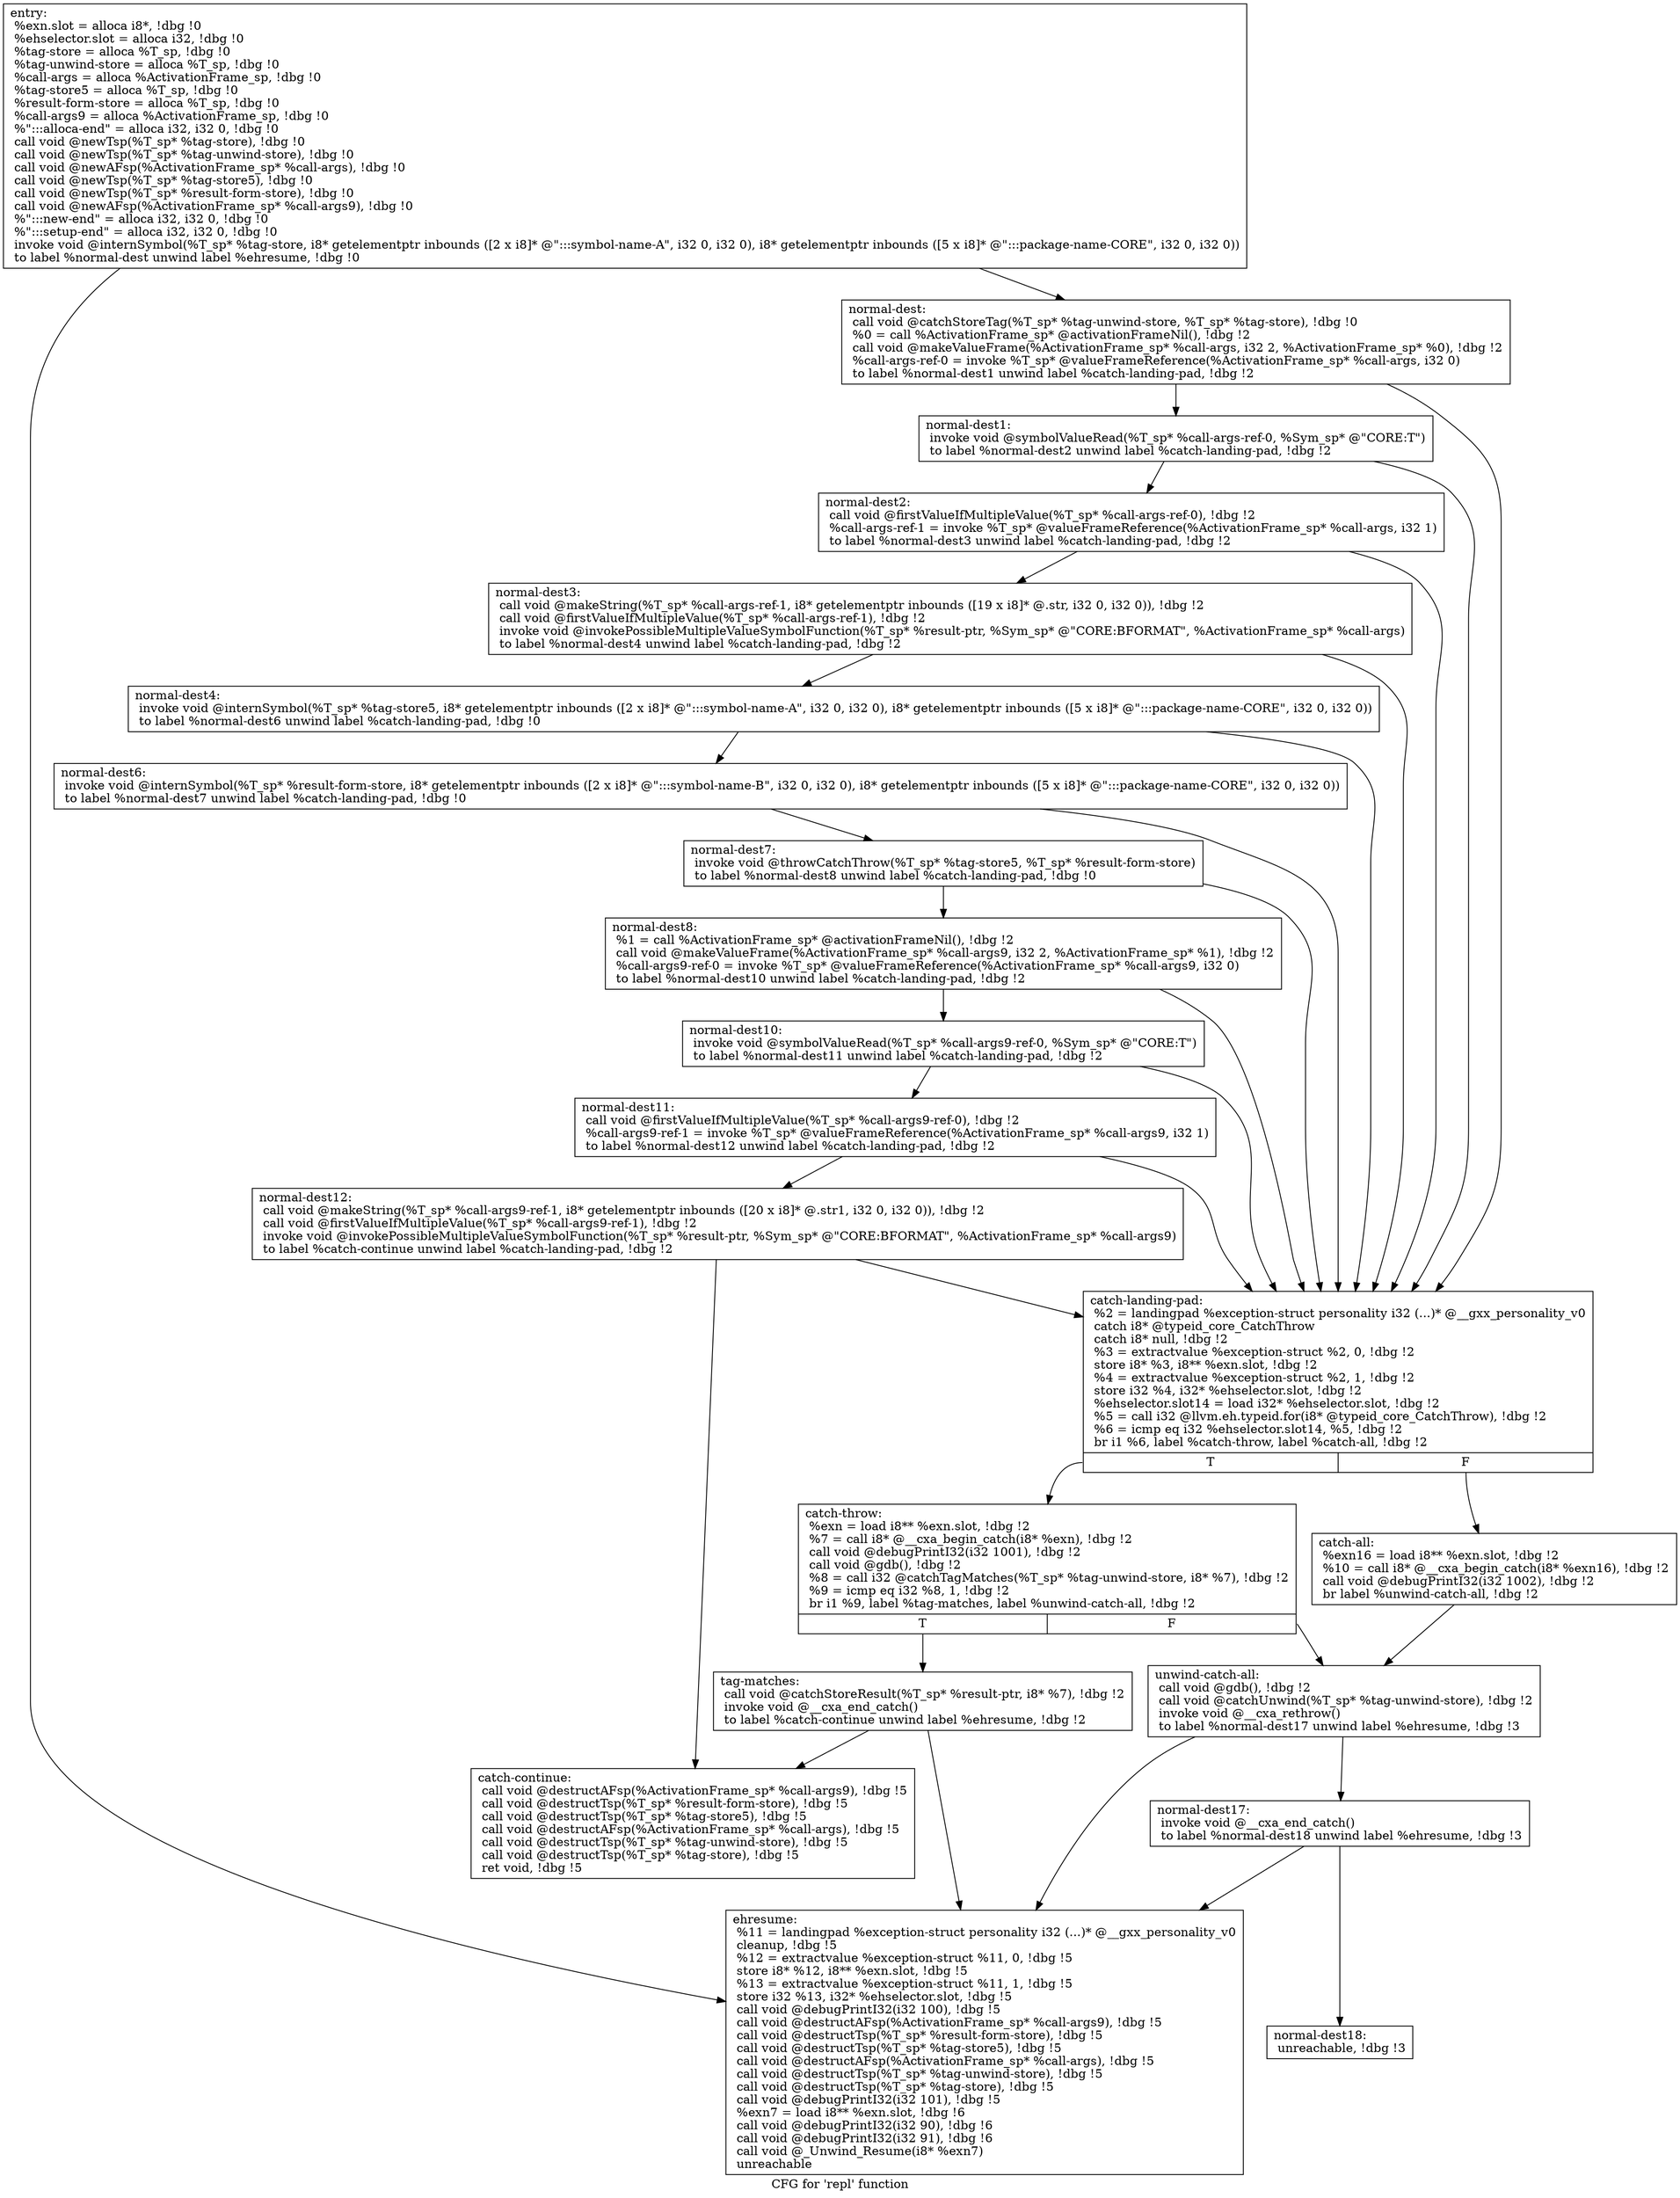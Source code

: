 digraph "CFG for 'repl' function" {
	label="CFG for 'repl' function";

	Node0x7f8f43408120 [shape=record,label="{entry:\l  %exn.slot = alloca i8*, !dbg !0\l  %ehselector.slot = alloca i32, !dbg !0\l  %tag-store = alloca %T_sp, !dbg !0\l  %tag-unwind-store = alloca %T_sp, !dbg !0\l  %call-args = alloca %ActivationFrame_sp, !dbg !0\l  %tag-store5 = alloca %T_sp, !dbg !0\l  %result-form-store = alloca %T_sp, !dbg !0\l  %call-args9 = alloca %ActivationFrame_sp, !dbg !0\l  %\":::alloca-end\" = alloca i32, i32 0, !dbg !0\l  call void @newTsp(%T_sp* %tag-store), !dbg !0\l  call void @newTsp(%T_sp* %tag-unwind-store), !dbg !0\l  call void @newAFsp(%ActivationFrame_sp* %call-args), !dbg !0\l  call void @newTsp(%T_sp* %tag-store5), !dbg !0\l  call void @newTsp(%T_sp* %result-form-store), !dbg !0\l  call void @newAFsp(%ActivationFrame_sp* %call-args9), !dbg !0\l  %\":::new-end\" = alloca i32, i32 0, !dbg !0\l  %\":::setup-end\" = alloca i32, i32 0, !dbg !0\l  invoke void @internSymbol(%T_sp* %tag-store, i8* getelementptr inbounds ([2 x i8]* @\":::symbol-name-A\", i32 0, i32 0), i8* getelementptr inbounds ([5 x i8]* @\":::package-name-CORE\", i32 0, i32 0))\l          to label %normal-dest unwind label %ehresume, !dbg !0\l}"];
	Node0x7f8f43408120 -> Node0x7f8f43408170;
	Node0x7f8f43408120 -> Node0x7f8f43410c70;
	Node0x7f8f43408170 [shape=record,label="{normal-dest:                                      \l  call void @catchStoreTag(%T_sp* %tag-unwind-store, %T_sp* %tag-store), !dbg !0\l  %0 = call %ActivationFrame_sp* @activationFrameNil(), !dbg !2\l  call void @makeValueFrame(%ActivationFrame_sp* %call-args, i32 2, %ActivationFrame_sp* %0), !dbg !2\l  %call-args-ref-0 = invoke %T_sp* @valueFrameReference(%ActivationFrame_sp* %call-args, i32 0)\l          to label %normal-dest1 unwind label %catch-landing-pad, !dbg !2\l}"];
	Node0x7f8f43408170 -> Node0x7f8f434081c0;
	Node0x7f8f43408170 -> Node0x7f8f434109f0;
	Node0x7f8f434081c0 [shape=record,label="{normal-dest1:                                     \l  invoke void @symbolValueRead(%T_sp* %call-args-ref-0, %Sym_sp* @\"CORE:T\")\l          to label %normal-dest2 unwind label %catch-landing-pad, !dbg !2\l}"];
	Node0x7f8f434081c0 -> Node0x7f8f43408210;
	Node0x7f8f434081c0 -> Node0x7f8f434109f0;
	Node0x7f8f43408210 [shape=record,label="{normal-dest2:                                     \l  call void @firstValueIfMultipleValue(%T_sp* %call-args-ref-0), !dbg !2\l  %call-args-ref-1 = invoke %T_sp* @valueFrameReference(%ActivationFrame_sp* %call-args, i32 1)\l          to label %normal-dest3 unwind label %catch-landing-pad, !dbg !2\l}"];
	Node0x7f8f43408210 -> Node0x7f8f43410770;
	Node0x7f8f43408210 -> Node0x7f8f434109f0;
	Node0x7f8f43410770 [shape=record,label="{normal-dest3:                                     \l  call void @makeString(%T_sp* %call-args-ref-1, i8* getelementptr inbounds ([19 x i8]* @.str, i32 0, i32 0)), !dbg !2\l  call void @firstValueIfMultipleValue(%T_sp* %call-args-ref-1), !dbg !2\l  invoke void @invokePossibleMultipleValueSymbolFunction(%T_sp* %result-ptr, %Sym_sp* @\"CORE:BFORMAT\", %ActivationFrame_sp* %call-args)\l          to label %normal-dest4 unwind label %catch-landing-pad, !dbg !2\l}"];
	Node0x7f8f43410770 -> Node0x7f8f434107c0;
	Node0x7f8f43410770 -> Node0x7f8f434109f0;
	Node0x7f8f434107c0 [shape=record,label="{normal-dest4:                                     \l  invoke void @internSymbol(%T_sp* %tag-store5, i8* getelementptr inbounds ([2 x i8]* @\":::symbol-name-A\", i32 0, i32 0), i8* getelementptr inbounds ([5 x i8]* @\":::package-name-CORE\", i32 0, i32 0))\l          to label %normal-dest6 unwind label %catch-landing-pad, !dbg !0\l}"];
	Node0x7f8f434107c0 -> Node0x7f8f43410810;
	Node0x7f8f434107c0 -> Node0x7f8f434109f0;
	Node0x7f8f43410810 [shape=record,label="{normal-dest6:                                     \l  invoke void @internSymbol(%T_sp* %result-form-store, i8* getelementptr inbounds ([2 x i8]* @\":::symbol-name-B\", i32 0, i32 0), i8* getelementptr inbounds ([5 x i8]* @\":::package-name-CORE\", i32 0, i32 0))\l          to label %normal-dest7 unwind label %catch-landing-pad, !dbg !0\l}"];
	Node0x7f8f43410810 -> Node0x7f8f43410860;
	Node0x7f8f43410810 -> Node0x7f8f434109f0;
	Node0x7f8f43410860 [shape=record,label="{normal-dest7:                                     \l  invoke void @throwCatchThrow(%T_sp* %tag-store5, %T_sp* %result-form-store)\l          to label %normal-dest8 unwind label %catch-landing-pad, !dbg !0\l}"];
	Node0x7f8f43410860 -> Node0x7f8f434108b0;
	Node0x7f8f43410860 -> Node0x7f8f434109f0;
	Node0x7f8f434108b0 [shape=record,label="{normal-dest8:                                     \l  %1 = call %ActivationFrame_sp* @activationFrameNil(), !dbg !2\l  call void @makeValueFrame(%ActivationFrame_sp* %call-args9, i32 2, %ActivationFrame_sp* %1), !dbg !2\l  %call-args9-ref-0 = invoke %T_sp* @valueFrameReference(%ActivationFrame_sp* %call-args9, i32 0)\l          to label %normal-dest10 unwind label %catch-landing-pad, !dbg !2\l}"];
	Node0x7f8f434108b0 -> Node0x7f8f43410900;
	Node0x7f8f434108b0 -> Node0x7f8f434109f0;
	Node0x7f8f43410900 [shape=record,label="{normal-dest10:                                    \l  invoke void @symbolValueRead(%T_sp* %call-args9-ref-0, %Sym_sp* @\"CORE:T\")\l          to label %normal-dest11 unwind label %catch-landing-pad, !dbg !2\l}"];
	Node0x7f8f43410900 -> Node0x7f8f43410950;
	Node0x7f8f43410900 -> Node0x7f8f434109f0;
	Node0x7f8f43410950 [shape=record,label="{normal-dest11:                                    \l  call void @firstValueIfMultipleValue(%T_sp* %call-args9-ref-0), !dbg !2\l  %call-args9-ref-1 = invoke %T_sp* @valueFrameReference(%ActivationFrame_sp* %call-args9, i32 1)\l          to label %normal-dest12 unwind label %catch-landing-pad, !dbg !2\l}"];
	Node0x7f8f43410950 -> Node0x7f8f434109a0;
	Node0x7f8f43410950 -> Node0x7f8f434109f0;
	Node0x7f8f434109a0 [shape=record,label="{normal-dest12:                                    \l  call void @makeString(%T_sp* %call-args9-ref-1, i8* getelementptr inbounds ([20 x i8]* @.str1, i32 0, i32 0)), !dbg !2\l  call void @firstValueIfMultipleValue(%T_sp* %call-args9-ref-1), !dbg !2\l  invoke void @invokePossibleMultipleValueSymbolFunction(%T_sp* %result-ptr, %Sym_sp* @\"CORE:BFORMAT\", %ActivationFrame_sp* %call-args9)\l          to label %catch-continue unwind label %catch-landing-pad, !dbg !2\l}"];
	Node0x7f8f434109a0 -> Node0x7f8f43410c20;
	Node0x7f8f434109a0 -> Node0x7f8f434109f0;
	Node0x7f8f434109f0 [shape=record,label="{catch-landing-pad:                                \l  %2 = landingpad %exception-struct personality i32 (...)* @__gxx_personality_v0\l          catch i8* @typeid_core_CatchThrow\l          catch i8* null, !dbg !2\l  %3 = extractvalue %exception-struct %2, 0, !dbg !2\l  store i8* %3, i8** %exn.slot, !dbg !2\l  %4 = extractvalue %exception-struct %2, 1, !dbg !2\l  store i32 %4, i32* %ehselector.slot, !dbg !2\l  %ehselector.slot14 = load i32* %ehselector.slot, !dbg !2\l  %5 = call i32 @llvm.eh.typeid.for(i8* @typeid_core_CatchThrow), !dbg !2\l  %6 = icmp eq i32 %ehselector.slot14, %5, !dbg !2\l  br i1 %6, label %catch-throw, label %catch-all, !dbg !2\l|{<s0>T|<s1>F}}"];
	Node0x7f8f434109f0:s0 -> Node0x7f8f43410a40;
	Node0x7f8f434109f0:s1 -> Node0x7f8f43410ae0;
	Node0x7f8f43410a40 [shape=record,label="{catch-throw:                                      \l  %exn = load i8** %exn.slot, !dbg !2\l  %7 = call i8* @__cxa_begin_catch(i8* %exn), !dbg !2\l  call void @debugPrintI32(i32 1001), !dbg !2\l  call void @gdb(), !dbg !2\l  %8 = call i32 @catchTagMatches(%T_sp* %tag-unwind-store, i8* %7), !dbg !2\l  %9 = icmp eq i32 %8, 1, !dbg !2\l  br i1 %9, label %tag-matches, label %unwind-catch-all, !dbg !2\l|{<s0>T|<s1>F}}"];
	Node0x7f8f43410a40:s0 -> Node0x7f8f43410a90;
	Node0x7f8f43410a40:s1 -> Node0x7f8f43410b30;
	Node0x7f8f43410a90 [shape=record,label="{tag-matches:                                      \l  call void @catchStoreResult(%T_sp* %result-ptr, i8* %7), !dbg !2\l  invoke void @__cxa_end_catch()\l          to label %catch-continue unwind label %ehresume, !dbg !2\l}"];
	Node0x7f8f43410a90 -> Node0x7f8f43410c20;
	Node0x7f8f43410a90 -> Node0x7f8f43410c70;
	Node0x7f8f43410ae0 [shape=record,label="{catch-all:                                        \l  %exn16 = load i8** %exn.slot, !dbg !2\l  %10 = call i8* @__cxa_begin_catch(i8* %exn16), !dbg !2\l  call void @debugPrintI32(i32 1002), !dbg !2\l  br label %unwind-catch-all, !dbg !2\l}"];
	Node0x7f8f43410ae0 -> Node0x7f8f43410b30;
	Node0x7f8f43410b30 [shape=record,label="{unwind-catch-all:                                 \l  call void @gdb(), !dbg !2\l  call void @catchUnwind(%T_sp* %tag-unwind-store), !dbg !2\l  invoke void @__cxa_rethrow()\l          to label %normal-dest17 unwind label %ehresume, !dbg !3\l}"];
	Node0x7f8f43410b30 -> Node0x7f8f43410b80;
	Node0x7f8f43410b30 -> Node0x7f8f43410c70;
	Node0x7f8f43410b80 [shape=record,label="{normal-dest17:                                    \l  invoke void @__cxa_end_catch()\l          to label %normal-dest18 unwind label %ehresume, !dbg !3\l}"];
	Node0x7f8f43410b80 -> Node0x7f8f43410bd0;
	Node0x7f8f43410b80 -> Node0x7f8f43410c70;
	Node0x7f8f43410bd0 [shape=record,label="{normal-dest18:                                    \l  unreachable, !dbg !3\l}"];
	Node0x7f8f43410c20 [shape=record,label="{catch-continue:                                   \l  call void @destructAFsp(%ActivationFrame_sp* %call-args9), !dbg !5\l  call void @destructTsp(%T_sp* %result-form-store), !dbg !5\l  call void @destructTsp(%T_sp* %tag-store5), !dbg !5\l  call void @destructAFsp(%ActivationFrame_sp* %call-args), !dbg !5\l  call void @destructTsp(%T_sp* %tag-unwind-store), !dbg !5\l  call void @destructTsp(%T_sp* %tag-store), !dbg !5\l  ret void, !dbg !5\l}"];
	Node0x7f8f43410c70 [shape=record,label="{ehresume:                                         \l  %11 = landingpad %exception-struct personality i32 (...)* @__gxx_personality_v0\l          cleanup, !dbg !5\l  %12 = extractvalue %exception-struct %11, 0, !dbg !5\l  store i8* %12, i8** %exn.slot, !dbg !5\l  %13 = extractvalue %exception-struct %11, 1, !dbg !5\l  store i32 %13, i32* %ehselector.slot, !dbg !5\l  call void @debugPrintI32(i32 100), !dbg !5\l  call void @destructAFsp(%ActivationFrame_sp* %call-args9), !dbg !5\l  call void @destructTsp(%T_sp* %result-form-store), !dbg !5\l  call void @destructTsp(%T_sp* %tag-store5), !dbg !5\l  call void @destructAFsp(%ActivationFrame_sp* %call-args), !dbg !5\l  call void @destructTsp(%T_sp* %tag-unwind-store), !dbg !5\l  call void @destructTsp(%T_sp* %tag-store), !dbg !5\l  call void @debugPrintI32(i32 101), !dbg !5\l  %exn7 = load i8** %exn.slot, !dbg !6\l  call void @debugPrintI32(i32 90), !dbg !6\l  call void @debugPrintI32(i32 91), !dbg !6\l  call void @_Unwind_Resume(i8* %exn7)\l  unreachable\l}"];
}
